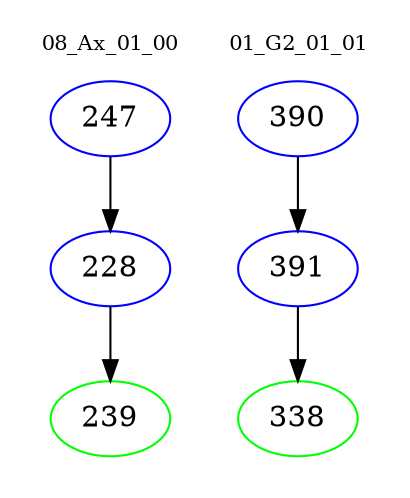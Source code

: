 digraph{
subgraph cluster_0 {
color = white
label = "08_Ax_01_00";
fontsize=10;
T0_247 [label="247", color="blue"]
T0_247 -> T0_228 [color="black"]
T0_228 [label="228", color="blue"]
T0_228 -> T0_239 [color="black"]
T0_239 [label="239", color="green"]
}
subgraph cluster_1 {
color = white
label = "01_G2_01_01";
fontsize=10;
T1_390 [label="390", color="blue"]
T1_390 -> T1_391 [color="black"]
T1_391 [label="391", color="blue"]
T1_391 -> T1_338 [color="black"]
T1_338 [label="338", color="green"]
}
}
